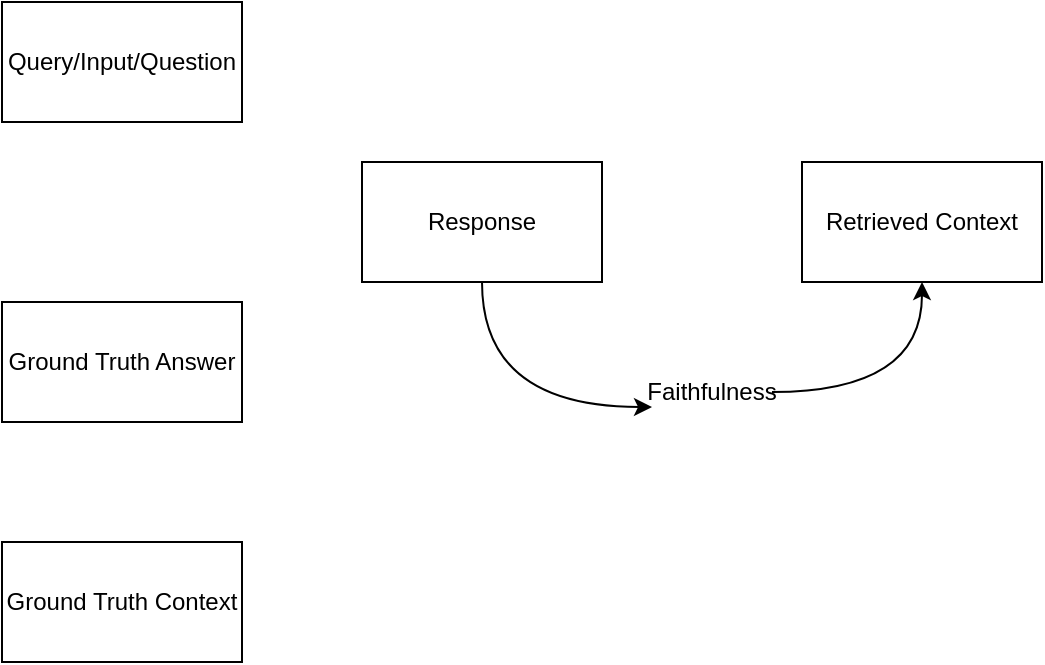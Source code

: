 <mxfile version="26.2.9">
  <diagram name="Page-1" id="eiM07QWZ9WZgO3reH73v">
    <mxGraphModel dx="1036" dy="536" grid="1" gridSize="10" guides="1" tooltips="1" connect="1" arrows="1" fold="1" page="1" pageScale="1" pageWidth="850" pageHeight="1100" math="0" shadow="0">
      <root>
        <mxCell id="0" />
        <mxCell id="1" parent="0" />
        <mxCell id="wrxm9IUJFlpda7knBJ0P-8" style="edgeStyle=orthogonalEdgeStyle;curved=1;rounded=0;orthogonalLoop=1;jettySize=auto;html=1;exitX=1;exitY=0.5;exitDx=0;exitDy=0;entryX=0.5;entryY=1;entryDx=0;entryDy=0;" edge="1" parent="1" source="wrxm9IUJFlpda7knBJ0P-15" target="wrxm9IUJFlpda7knBJ0P-2">
          <mxGeometry relative="1" as="geometry">
            <mxPoint x="480" y="240" as="sourcePoint" />
            <mxPoint x="570" y="150" as="targetPoint" />
          </mxGeometry>
        </mxCell>
        <mxCell id="wrxm9IUJFlpda7knBJ0P-1" value="Response" style="rounded=0;whiteSpace=wrap;html=1;" vertex="1" parent="1">
          <mxGeometry x="280" y="140" width="120" height="60" as="geometry" />
        </mxCell>
        <mxCell id="wrxm9IUJFlpda7knBJ0P-2" value="Retrieved Context" style="rounded=0;whiteSpace=wrap;html=1;" vertex="1" parent="1">
          <mxGeometry x="500" y="140" width="120" height="60" as="geometry" />
        </mxCell>
        <mxCell id="wrxm9IUJFlpda7knBJ0P-16" value="" style="edgeStyle=orthogonalEdgeStyle;curved=1;rounded=0;orthogonalLoop=1;jettySize=auto;html=1;exitX=0.5;exitY=1;exitDx=0;exitDy=0;entryX=0;entryY=0.75;entryDx=0;entryDy=0;" edge="1" parent="1" source="wrxm9IUJFlpda7knBJ0P-1" target="wrxm9IUJFlpda7knBJ0P-15">
          <mxGeometry relative="1" as="geometry">
            <mxPoint x="340" y="200" as="sourcePoint" />
            <mxPoint x="380" y="262.5" as="targetPoint" />
          </mxGeometry>
        </mxCell>
        <mxCell id="wrxm9IUJFlpda7knBJ0P-15" value="&lt;font style=&quot;font-size: 12px;&quot;&gt;Faithfulness&lt;/font&gt;" style="text;html=1;align=center;verticalAlign=middle;whiteSpace=wrap;rounded=0;" vertex="1" parent="1">
          <mxGeometry x="425" y="240" width="60" height="30" as="geometry" />
        </mxCell>
        <mxCell id="wrxm9IUJFlpda7knBJ0P-17" value="Query/Input/Question" style="rounded=0;whiteSpace=wrap;html=1;" vertex="1" parent="1">
          <mxGeometry x="100" y="60" width="120" height="60" as="geometry" />
        </mxCell>
        <mxCell id="wrxm9IUJFlpda7knBJ0P-18" value="Ground Truth Answer" style="rounded=0;whiteSpace=wrap;html=1;" vertex="1" parent="1">
          <mxGeometry x="100" y="210" width="120" height="60" as="geometry" />
        </mxCell>
        <mxCell id="wrxm9IUJFlpda7knBJ0P-19" value="Ground Truth Context" style="rounded=0;whiteSpace=wrap;html=1;" vertex="1" parent="1">
          <mxGeometry x="100" y="330" width="120" height="60" as="geometry" />
        </mxCell>
      </root>
    </mxGraphModel>
  </diagram>
</mxfile>
